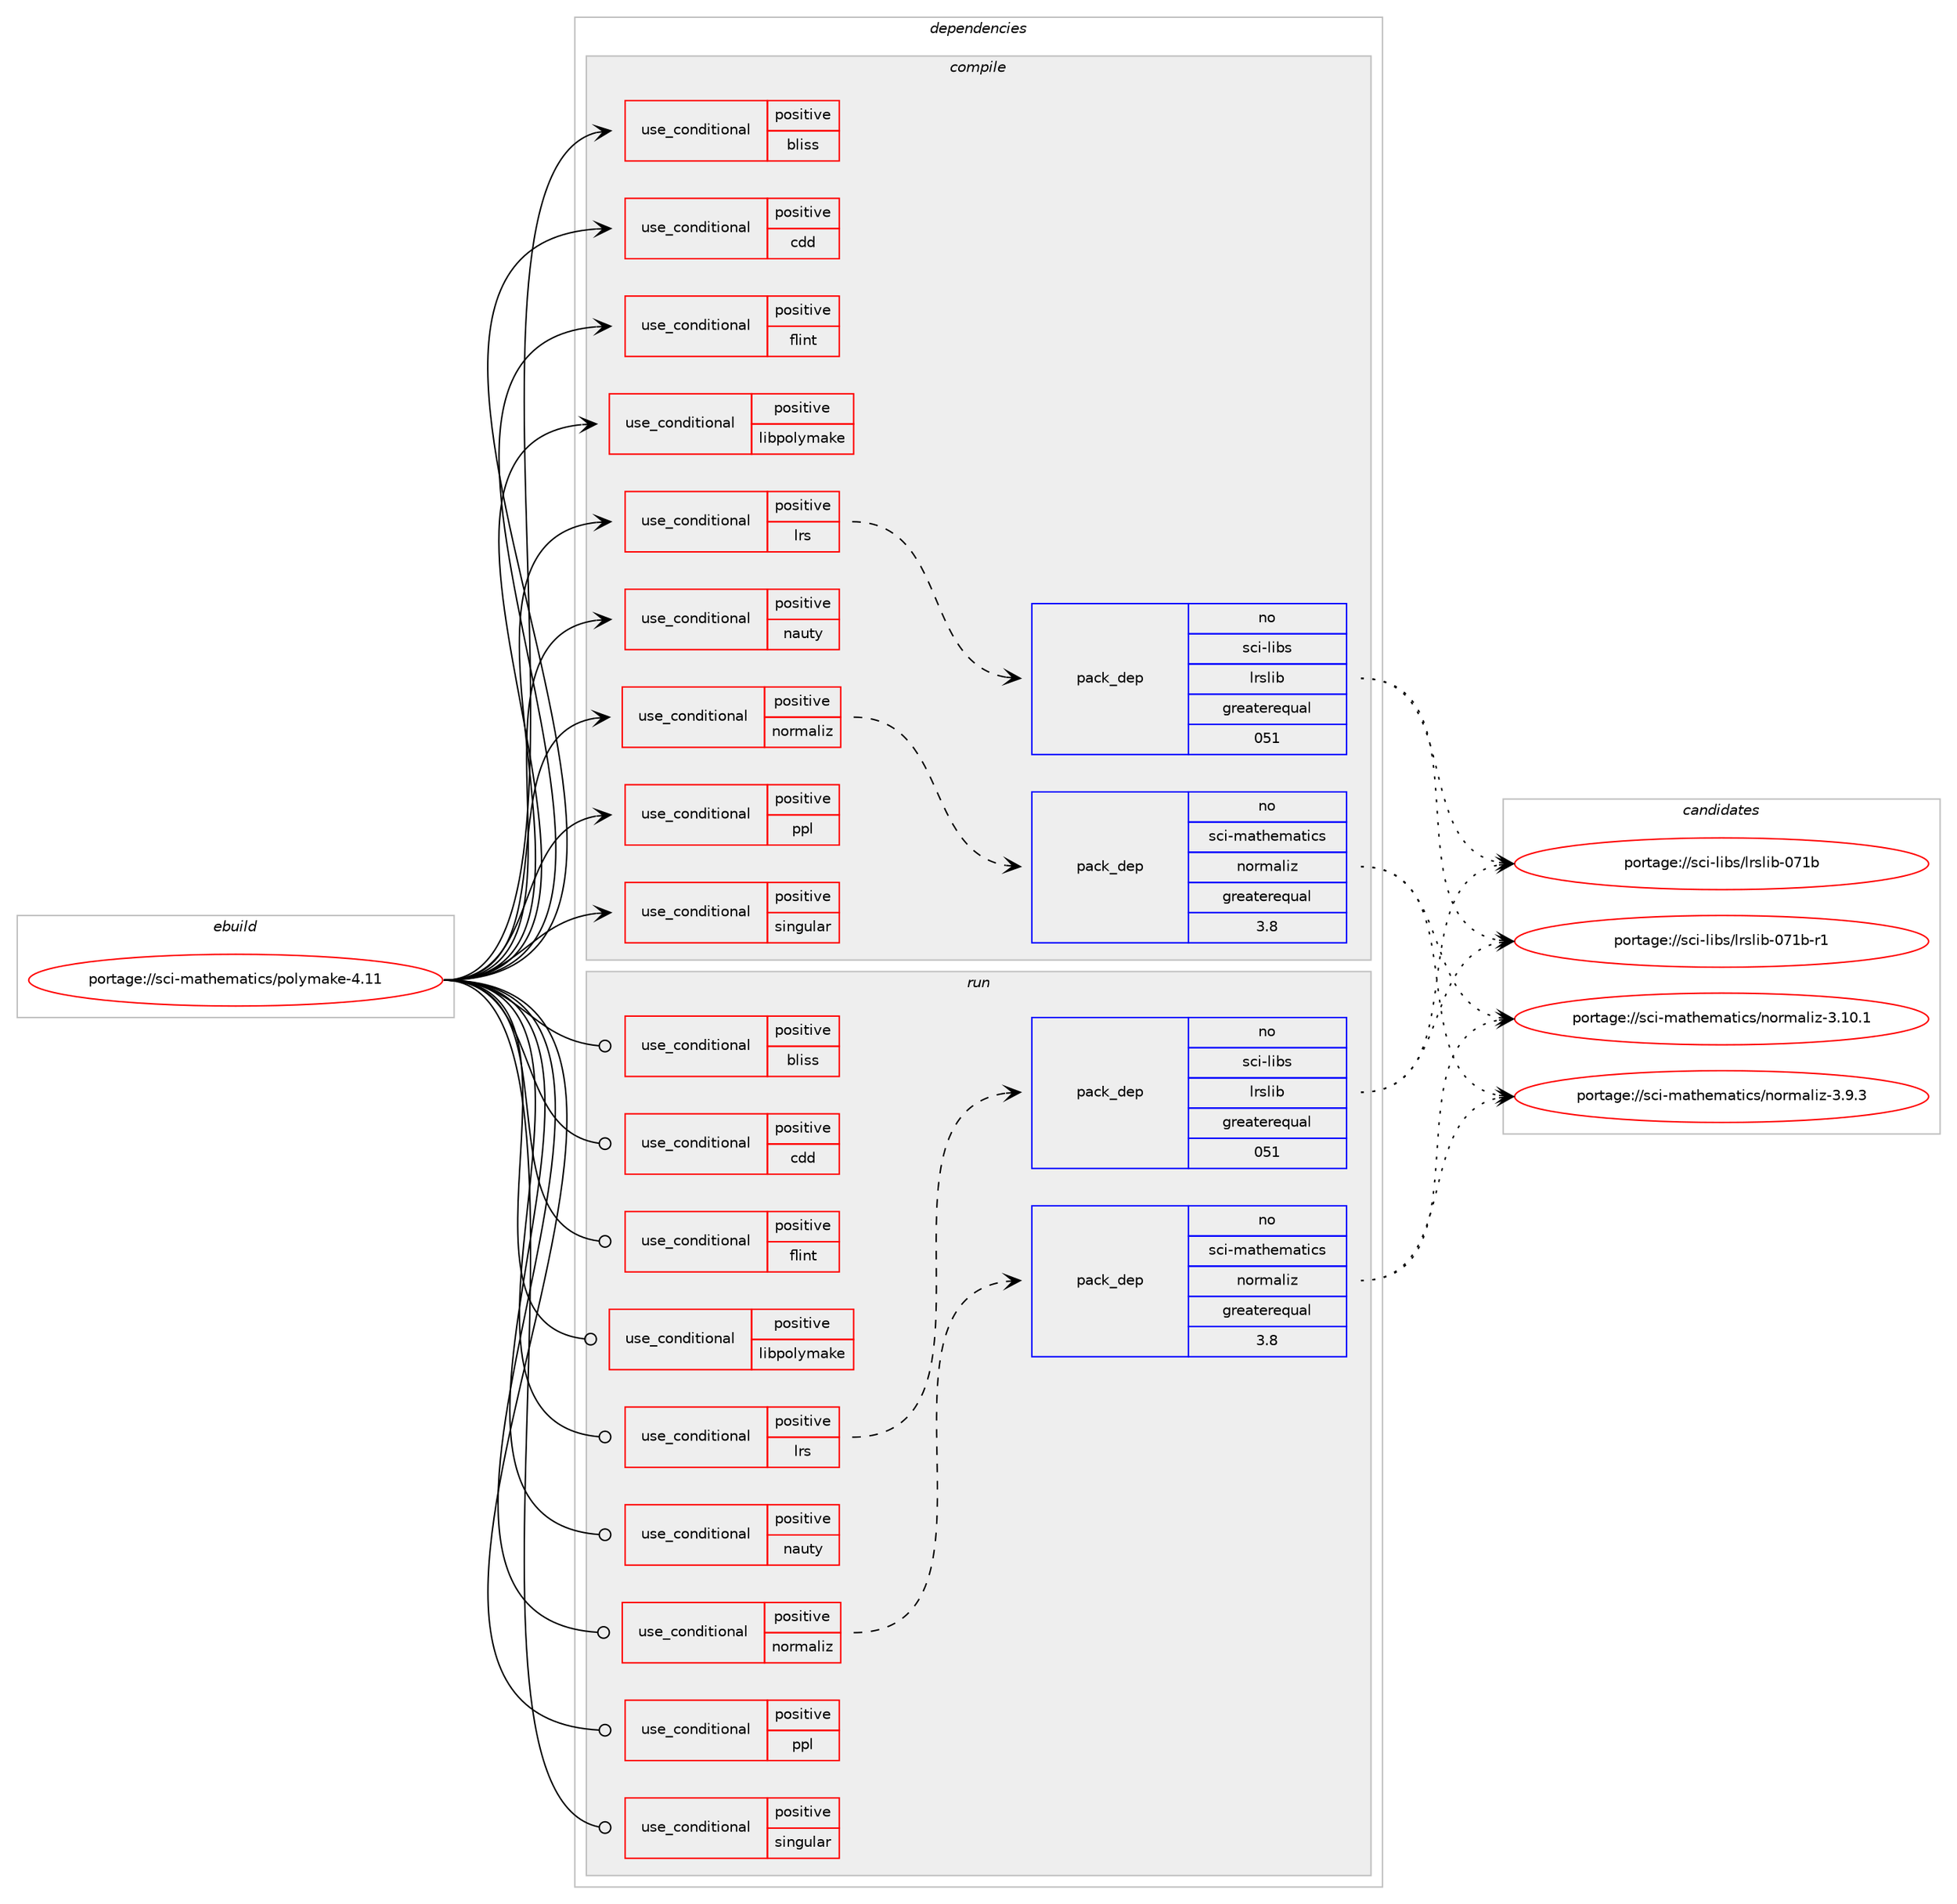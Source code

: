 digraph prolog {

# *************
# Graph options
# *************

newrank=true;
concentrate=true;
compound=true;
graph [rankdir=LR,fontname=Helvetica,fontsize=10,ranksep=1.5];#, ranksep=2.5, nodesep=0.2];
edge  [arrowhead=vee];
node  [fontname=Helvetica,fontsize=10];

# **********
# The ebuild
# **********

subgraph cluster_leftcol {
color=gray;
rank=same;
label=<<i>ebuild</i>>;
id [label="portage://sci-mathematics/polymake-4.11", color=red, width=4, href="../sci-mathematics/polymake-4.11.svg"];
}

# ****************
# The dependencies
# ****************

subgraph cluster_midcol {
color=gray;
label=<<i>dependencies</i>>;
subgraph cluster_compile {
fillcolor="#eeeeee";
style=filled;
label=<<i>compile</i>>;
subgraph cond1587 {
dependency2386 [label=<<TABLE BORDER="0" CELLBORDER="1" CELLSPACING="0" CELLPADDING="4"><TR><TD ROWSPAN="3" CELLPADDING="10">use_conditional</TD></TR><TR><TD>positive</TD></TR><TR><TD>bliss</TD></TR></TABLE>>, shape=none, color=red];
# *** BEGIN UNKNOWN DEPENDENCY TYPE (TODO) ***
# dependency2386 -> package_dependency(portage://sci-mathematics/polymake-4.11,install,no,sci-libs,bliss,none,[,,],any_same_slot,[use(enable(gmp),none)])
# *** END UNKNOWN DEPENDENCY TYPE (TODO) ***

}
id:e -> dependency2386:w [weight=20,style="solid",arrowhead="vee"];
subgraph cond1588 {
dependency2387 [label=<<TABLE BORDER="0" CELLBORDER="1" CELLSPACING="0" CELLPADDING="4"><TR><TD ROWSPAN="3" CELLPADDING="10">use_conditional</TD></TR><TR><TD>positive</TD></TR><TR><TD>cdd</TD></TR></TABLE>>, shape=none, color=red];
# *** BEGIN UNKNOWN DEPENDENCY TYPE (TODO) ***
# dependency2387 -> package_dependency(portage://sci-mathematics/polymake-4.11,install,no,sci-libs,cddlib,none,[,,],any_same_slot,[])
# *** END UNKNOWN DEPENDENCY TYPE (TODO) ***

}
id:e -> dependency2387:w [weight=20,style="solid",arrowhead="vee"];
subgraph cond1589 {
dependency2388 [label=<<TABLE BORDER="0" CELLBORDER="1" CELLSPACING="0" CELLPADDING="4"><TR><TD ROWSPAN="3" CELLPADDING="10">use_conditional</TD></TR><TR><TD>positive</TD></TR><TR><TD>flint</TD></TR></TABLE>>, shape=none, color=red];
# *** BEGIN UNKNOWN DEPENDENCY TYPE (TODO) ***
# dependency2388 -> package_dependency(portage://sci-mathematics/polymake-4.11,install,no,sci-mathematics,flint,none,[,,],any_same_slot,[])
# *** END UNKNOWN DEPENDENCY TYPE (TODO) ***

}
id:e -> dependency2388:w [weight=20,style="solid",arrowhead="vee"];
subgraph cond1590 {
dependency2389 [label=<<TABLE BORDER="0" CELLBORDER="1" CELLSPACING="0" CELLPADDING="4"><TR><TD ROWSPAN="3" CELLPADDING="10">use_conditional</TD></TR><TR><TD>positive</TD></TR><TR><TD>libpolymake</TD></TR></TABLE>>, shape=none, color=red];
# *** BEGIN UNKNOWN DEPENDENCY TYPE (TODO) ***
# dependency2389 -> package_dependency(portage://sci-mathematics/polymake-4.11,install,no,dev-lang,perl,none,[,,],[],[])
# *** END UNKNOWN DEPENDENCY TYPE (TODO) ***

}
id:e -> dependency2389:w [weight=20,style="solid",arrowhead="vee"];
subgraph cond1591 {
dependency2390 [label=<<TABLE BORDER="0" CELLBORDER="1" CELLSPACING="0" CELLPADDING="4"><TR><TD ROWSPAN="3" CELLPADDING="10">use_conditional</TD></TR><TR><TD>positive</TD></TR><TR><TD>lrs</TD></TR></TABLE>>, shape=none, color=red];
subgraph pack755 {
dependency2391 [label=<<TABLE BORDER="0" CELLBORDER="1" CELLSPACING="0" CELLPADDING="4" WIDTH="220"><TR><TD ROWSPAN="6" CELLPADDING="30">pack_dep</TD></TR><TR><TD WIDTH="110">no</TD></TR><TR><TD>sci-libs</TD></TR><TR><TD>lrslib</TD></TR><TR><TD>greaterequal</TD></TR><TR><TD>051</TD></TR></TABLE>>, shape=none, color=blue];
}
dependency2390:e -> dependency2391:w [weight=20,style="dashed",arrowhead="vee"];
}
id:e -> dependency2390:w [weight=20,style="solid",arrowhead="vee"];
subgraph cond1592 {
dependency2392 [label=<<TABLE BORDER="0" CELLBORDER="1" CELLSPACING="0" CELLPADDING="4"><TR><TD ROWSPAN="3" CELLPADDING="10">use_conditional</TD></TR><TR><TD>positive</TD></TR><TR><TD>nauty</TD></TR></TABLE>>, shape=none, color=red];
# *** BEGIN UNKNOWN DEPENDENCY TYPE (TODO) ***
# dependency2392 -> package_dependency(portage://sci-mathematics/polymake-4.11,install,no,sci-mathematics,nauty,none,[,,],any_same_slot,[])
# *** END UNKNOWN DEPENDENCY TYPE (TODO) ***

}
id:e -> dependency2392:w [weight=20,style="solid",arrowhead="vee"];
subgraph cond1593 {
dependency2393 [label=<<TABLE BORDER="0" CELLBORDER="1" CELLSPACING="0" CELLPADDING="4"><TR><TD ROWSPAN="3" CELLPADDING="10">use_conditional</TD></TR><TR><TD>positive</TD></TR><TR><TD>normaliz</TD></TR></TABLE>>, shape=none, color=red];
subgraph pack756 {
dependency2394 [label=<<TABLE BORDER="0" CELLBORDER="1" CELLSPACING="0" CELLPADDING="4" WIDTH="220"><TR><TD ROWSPAN="6" CELLPADDING="30">pack_dep</TD></TR><TR><TD WIDTH="110">no</TD></TR><TR><TD>sci-mathematics</TD></TR><TR><TD>normaliz</TD></TR><TR><TD>greaterequal</TD></TR><TR><TD>3.8</TD></TR></TABLE>>, shape=none, color=blue];
}
dependency2393:e -> dependency2394:w [weight=20,style="dashed",arrowhead="vee"];
}
id:e -> dependency2393:w [weight=20,style="solid",arrowhead="vee"];
subgraph cond1594 {
dependency2395 [label=<<TABLE BORDER="0" CELLBORDER="1" CELLSPACING="0" CELLPADDING="4"><TR><TD ROWSPAN="3" CELLPADDING="10">use_conditional</TD></TR><TR><TD>positive</TD></TR><TR><TD>ppl</TD></TR></TABLE>>, shape=none, color=red];
# *** BEGIN UNKNOWN DEPENDENCY TYPE (TODO) ***
# dependency2395 -> package_dependency(portage://sci-mathematics/polymake-4.11,install,no,dev-libs,ppl,none,[,,],any_same_slot,[])
# *** END UNKNOWN DEPENDENCY TYPE (TODO) ***

}
id:e -> dependency2395:w [weight=20,style="solid",arrowhead="vee"];
subgraph cond1595 {
dependency2396 [label=<<TABLE BORDER="0" CELLBORDER="1" CELLSPACING="0" CELLPADDING="4"><TR><TD ROWSPAN="3" CELLPADDING="10">use_conditional</TD></TR><TR><TD>positive</TD></TR><TR><TD>singular</TD></TR></TABLE>>, shape=none, color=red];
# *** BEGIN UNKNOWN DEPENDENCY TYPE (TODO) ***
# dependency2396 -> package_dependency(portage://sci-mathematics/polymake-4.11,install,no,sci-mathematics,singular,none,[,,],any_same_slot,[])
# *** END UNKNOWN DEPENDENCY TYPE (TODO) ***

}
id:e -> dependency2396:w [weight=20,style="solid",arrowhead="vee"];
# *** BEGIN UNKNOWN DEPENDENCY TYPE (TODO) ***
# id -> package_dependency(portage://sci-mathematics/polymake-4.11,install,no,dev-libs,boost,none,[,,],any_same_slot,[])
# *** END UNKNOWN DEPENDENCY TYPE (TODO) ***

# *** BEGIN UNKNOWN DEPENDENCY TYPE (TODO) ***
# id -> package_dependency(portage://sci-mathematics/polymake-4.11,install,no,dev-libs,gmp,none,[,,],any_same_slot,[])
# *** END UNKNOWN DEPENDENCY TYPE (TODO) ***

# *** BEGIN UNKNOWN DEPENDENCY TYPE (TODO) ***
# id -> package_dependency(portage://sci-mathematics/polymake-4.11,install,no,dev-libs,libxml2,none,[,,],[slot(2),equal],[])
# *** END UNKNOWN DEPENDENCY TYPE (TODO) ***

# *** BEGIN UNKNOWN DEPENDENCY TYPE (TODO) ***
# id -> package_dependency(portage://sci-mathematics/polymake-4.11,install,no,dev-libs,libxslt,none,[,,],any_same_slot,[])
# *** END UNKNOWN DEPENDENCY TYPE (TODO) ***

# *** BEGIN UNKNOWN DEPENDENCY TYPE (TODO) ***
# id -> package_dependency(portage://sci-mathematics/polymake-4.11,install,no,dev-libs,mpfr,none,[,,],any_same_slot,[])
# *** END UNKNOWN DEPENDENCY TYPE (TODO) ***

# *** BEGIN UNKNOWN DEPENDENCY TYPE (TODO) ***
# id -> package_dependency(portage://sci-mathematics/polymake-4.11,install,no,sys-libs,readline,none,[,,],any_same_slot,[])
# *** END UNKNOWN DEPENDENCY TYPE (TODO) ***

}
subgraph cluster_compileandrun {
fillcolor="#eeeeee";
style=filled;
label=<<i>compile and run</i>>;
}
subgraph cluster_run {
fillcolor="#eeeeee";
style=filled;
label=<<i>run</i>>;
subgraph cond1596 {
dependency2397 [label=<<TABLE BORDER="0" CELLBORDER="1" CELLSPACING="0" CELLPADDING="4"><TR><TD ROWSPAN="3" CELLPADDING="10">use_conditional</TD></TR><TR><TD>positive</TD></TR><TR><TD>bliss</TD></TR></TABLE>>, shape=none, color=red];
# *** BEGIN UNKNOWN DEPENDENCY TYPE (TODO) ***
# dependency2397 -> package_dependency(portage://sci-mathematics/polymake-4.11,run,no,sci-libs,bliss,none,[,,],any_same_slot,[use(enable(gmp),none)])
# *** END UNKNOWN DEPENDENCY TYPE (TODO) ***

}
id:e -> dependency2397:w [weight=20,style="solid",arrowhead="odot"];
subgraph cond1597 {
dependency2398 [label=<<TABLE BORDER="0" CELLBORDER="1" CELLSPACING="0" CELLPADDING="4"><TR><TD ROWSPAN="3" CELLPADDING="10">use_conditional</TD></TR><TR><TD>positive</TD></TR><TR><TD>cdd</TD></TR></TABLE>>, shape=none, color=red];
# *** BEGIN UNKNOWN DEPENDENCY TYPE (TODO) ***
# dependency2398 -> package_dependency(portage://sci-mathematics/polymake-4.11,run,no,sci-libs,cddlib,none,[,,],any_same_slot,[])
# *** END UNKNOWN DEPENDENCY TYPE (TODO) ***

}
id:e -> dependency2398:w [weight=20,style="solid",arrowhead="odot"];
subgraph cond1598 {
dependency2399 [label=<<TABLE BORDER="0" CELLBORDER="1" CELLSPACING="0" CELLPADDING="4"><TR><TD ROWSPAN="3" CELLPADDING="10">use_conditional</TD></TR><TR><TD>positive</TD></TR><TR><TD>flint</TD></TR></TABLE>>, shape=none, color=red];
# *** BEGIN UNKNOWN DEPENDENCY TYPE (TODO) ***
# dependency2399 -> package_dependency(portage://sci-mathematics/polymake-4.11,run,no,sci-mathematics,flint,none,[,,],any_same_slot,[])
# *** END UNKNOWN DEPENDENCY TYPE (TODO) ***

}
id:e -> dependency2399:w [weight=20,style="solid",arrowhead="odot"];
subgraph cond1599 {
dependency2400 [label=<<TABLE BORDER="0" CELLBORDER="1" CELLSPACING="0" CELLPADDING="4"><TR><TD ROWSPAN="3" CELLPADDING="10">use_conditional</TD></TR><TR><TD>positive</TD></TR><TR><TD>libpolymake</TD></TR></TABLE>>, shape=none, color=red];
# *** BEGIN UNKNOWN DEPENDENCY TYPE (TODO) ***
# dependency2400 -> package_dependency(portage://sci-mathematics/polymake-4.11,run,no,dev-lang,perl,none,[,,],[],[])
# *** END UNKNOWN DEPENDENCY TYPE (TODO) ***

}
id:e -> dependency2400:w [weight=20,style="solid",arrowhead="odot"];
subgraph cond1600 {
dependency2401 [label=<<TABLE BORDER="0" CELLBORDER="1" CELLSPACING="0" CELLPADDING="4"><TR><TD ROWSPAN="3" CELLPADDING="10">use_conditional</TD></TR><TR><TD>positive</TD></TR><TR><TD>lrs</TD></TR></TABLE>>, shape=none, color=red];
subgraph pack757 {
dependency2402 [label=<<TABLE BORDER="0" CELLBORDER="1" CELLSPACING="0" CELLPADDING="4" WIDTH="220"><TR><TD ROWSPAN="6" CELLPADDING="30">pack_dep</TD></TR><TR><TD WIDTH="110">no</TD></TR><TR><TD>sci-libs</TD></TR><TR><TD>lrslib</TD></TR><TR><TD>greaterequal</TD></TR><TR><TD>051</TD></TR></TABLE>>, shape=none, color=blue];
}
dependency2401:e -> dependency2402:w [weight=20,style="dashed",arrowhead="vee"];
}
id:e -> dependency2401:w [weight=20,style="solid",arrowhead="odot"];
subgraph cond1601 {
dependency2403 [label=<<TABLE BORDER="0" CELLBORDER="1" CELLSPACING="0" CELLPADDING="4"><TR><TD ROWSPAN="3" CELLPADDING="10">use_conditional</TD></TR><TR><TD>positive</TD></TR><TR><TD>nauty</TD></TR></TABLE>>, shape=none, color=red];
# *** BEGIN UNKNOWN DEPENDENCY TYPE (TODO) ***
# dependency2403 -> package_dependency(portage://sci-mathematics/polymake-4.11,run,no,sci-mathematics,nauty,none,[,,],any_same_slot,[])
# *** END UNKNOWN DEPENDENCY TYPE (TODO) ***

}
id:e -> dependency2403:w [weight=20,style="solid",arrowhead="odot"];
subgraph cond1602 {
dependency2404 [label=<<TABLE BORDER="0" CELLBORDER="1" CELLSPACING="0" CELLPADDING="4"><TR><TD ROWSPAN="3" CELLPADDING="10">use_conditional</TD></TR><TR><TD>positive</TD></TR><TR><TD>normaliz</TD></TR></TABLE>>, shape=none, color=red];
subgraph pack758 {
dependency2405 [label=<<TABLE BORDER="0" CELLBORDER="1" CELLSPACING="0" CELLPADDING="4" WIDTH="220"><TR><TD ROWSPAN="6" CELLPADDING="30">pack_dep</TD></TR><TR><TD WIDTH="110">no</TD></TR><TR><TD>sci-mathematics</TD></TR><TR><TD>normaliz</TD></TR><TR><TD>greaterequal</TD></TR><TR><TD>3.8</TD></TR></TABLE>>, shape=none, color=blue];
}
dependency2404:e -> dependency2405:w [weight=20,style="dashed",arrowhead="vee"];
}
id:e -> dependency2404:w [weight=20,style="solid",arrowhead="odot"];
subgraph cond1603 {
dependency2406 [label=<<TABLE BORDER="0" CELLBORDER="1" CELLSPACING="0" CELLPADDING="4"><TR><TD ROWSPAN="3" CELLPADDING="10">use_conditional</TD></TR><TR><TD>positive</TD></TR><TR><TD>ppl</TD></TR></TABLE>>, shape=none, color=red];
# *** BEGIN UNKNOWN DEPENDENCY TYPE (TODO) ***
# dependency2406 -> package_dependency(portage://sci-mathematics/polymake-4.11,run,no,dev-libs,ppl,none,[,,],any_same_slot,[])
# *** END UNKNOWN DEPENDENCY TYPE (TODO) ***

}
id:e -> dependency2406:w [weight=20,style="solid",arrowhead="odot"];
subgraph cond1604 {
dependency2407 [label=<<TABLE BORDER="0" CELLBORDER="1" CELLSPACING="0" CELLPADDING="4"><TR><TD ROWSPAN="3" CELLPADDING="10">use_conditional</TD></TR><TR><TD>positive</TD></TR><TR><TD>singular</TD></TR></TABLE>>, shape=none, color=red];
# *** BEGIN UNKNOWN DEPENDENCY TYPE (TODO) ***
# dependency2407 -> package_dependency(portage://sci-mathematics/polymake-4.11,run,no,sci-mathematics,singular,none,[,,],any_same_slot,[])
# *** END UNKNOWN DEPENDENCY TYPE (TODO) ***

}
id:e -> dependency2407:w [weight=20,style="solid",arrowhead="odot"];
# *** BEGIN UNKNOWN DEPENDENCY TYPE (TODO) ***
# id -> package_dependency(portage://sci-mathematics/polymake-4.11,run,no,dev-lang,perl,none,[,,],[],[])
# *** END UNKNOWN DEPENDENCY TYPE (TODO) ***

# *** BEGIN UNKNOWN DEPENDENCY TYPE (TODO) ***
# id -> package_dependency(portage://sci-mathematics/polymake-4.11,run,no,dev-libs,boost,none,[,,],any_same_slot,[])
# *** END UNKNOWN DEPENDENCY TYPE (TODO) ***

# *** BEGIN UNKNOWN DEPENDENCY TYPE (TODO) ***
# id -> package_dependency(portage://sci-mathematics/polymake-4.11,run,no,dev-libs,gmp,none,[,,],any_same_slot,[])
# *** END UNKNOWN DEPENDENCY TYPE (TODO) ***

# *** BEGIN UNKNOWN DEPENDENCY TYPE (TODO) ***
# id -> package_dependency(portage://sci-mathematics/polymake-4.11,run,no,dev-libs,libxml2,none,[,,],[slot(2),equal],[])
# *** END UNKNOWN DEPENDENCY TYPE (TODO) ***

# *** BEGIN UNKNOWN DEPENDENCY TYPE (TODO) ***
# id -> package_dependency(portage://sci-mathematics/polymake-4.11,run,no,dev-libs,libxslt,none,[,,],any_same_slot,[])
# *** END UNKNOWN DEPENDENCY TYPE (TODO) ***

# *** BEGIN UNKNOWN DEPENDENCY TYPE (TODO) ***
# id -> package_dependency(portage://sci-mathematics/polymake-4.11,run,no,dev-libs,mpfr,none,[,,],any_same_slot,[])
# *** END UNKNOWN DEPENDENCY TYPE (TODO) ***

# *** BEGIN UNKNOWN DEPENDENCY TYPE (TODO) ***
# id -> package_dependency(portage://sci-mathematics/polymake-4.11,run,no,dev-perl,JSON,none,[,,],[],[])
# *** END UNKNOWN DEPENDENCY TYPE (TODO) ***

# *** BEGIN UNKNOWN DEPENDENCY TYPE (TODO) ***
# id -> package_dependency(portage://sci-mathematics/polymake-4.11,run,no,dev-perl,Term-ReadLine-Gnu,none,[,,],[],[])
# *** END UNKNOWN DEPENDENCY TYPE (TODO) ***

# *** BEGIN UNKNOWN DEPENDENCY TYPE (TODO) ***
# id -> package_dependency(portage://sci-mathematics/polymake-4.11,run,no,dev-perl,TermReadKey,none,[,,],[],[])
# *** END UNKNOWN DEPENDENCY TYPE (TODO) ***

# *** BEGIN UNKNOWN DEPENDENCY TYPE (TODO) ***
# id -> package_dependency(portage://sci-mathematics/polymake-4.11,run,no,dev-perl,XML-SAX,none,[,,],[],[])
# *** END UNKNOWN DEPENDENCY TYPE (TODO) ***

# *** BEGIN UNKNOWN DEPENDENCY TYPE (TODO) ***
# id -> package_dependency(portage://sci-mathematics/polymake-4.11,run,no,dev-perl,XML-Writer,none,[,,],[],[])
# *** END UNKNOWN DEPENDENCY TYPE (TODO) ***

# *** BEGIN UNKNOWN DEPENDENCY TYPE (TODO) ***
# id -> package_dependency(portage://sci-mathematics/polymake-4.11,run,no,sys-libs,readline,none,[,,],any_same_slot,[])
# *** END UNKNOWN DEPENDENCY TYPE (TODO) ***

}
}

# **************
# The candidates
# **************

subgraph cluster_choices {
rank=same;
color=gray;
label=<<i>candidates</i>>;

subgraph choice755 {
color=black;
nodesep=1;
choice11599105451081059811547108114115108105984548554998 [label="portage://sci-libs/lrslib-071b", color=red, width=4,href="../sci-libs/lrslib-071b.svg"];
choice115991054510810598115471081141151081059845485549984511449 [label="portage://sci-libs/lrslib-071b-r1", color=red, width=4,href="../sci-libs/lrslib-071b-r1.svg"];
dependency2391:e -> choice11599105451081059811547108114115108105984548554998:w [style=dotted,weight="100"];
dependency2391:e -> choice115991054510810598115471081141151081059845485549984511449:w [style=dotted,weight="100"];
}
subgraph choice756 {
color=black;
nodesep=1;
choice1159910545109971161041011099711610599115471101111141099710810512245514649484649 [label="portage://sci-mathematics/normaliz-3.10.1", color=red, width=4,href="../sci-mathematics/normaliz-3.10.1.svg"];
choice11599105451099711610410110997116105991154711011111410997108105122455146574651 [label="portage://sci-mathematics/normaliz-3.9.3", color=red, width=4,href="../sci-mathematics/normaliz-3.9.3.svg"];
dependency2394:e -> choice1159910545109971161041011099711610599115471101111141099710810512245514649484649:w [style=dotted,weight="100"];
dependency2394:e -> choice11599105451099711610410110997116105991154711011111410997108105122455146574651:w [style=dotted,weight="100"];
}
subgraph choice757 {
color=black;
nodesep=1;
choice11599105451081059811547108114115108105984548554998 [label="portage://sci-libs/lrslib-071b", color=red, width=4,href="../sci-libs/lrslib-071b.svg"];
choice115991054510810598115471081141151081059845485549984511449 [label="portage://sci-libs/lrslib-071b-r1", color=red, width=4,href="../sci-libs/lrslib-071b-r1.svg"];
dependency2402:e -> choice11599105451081059811547108114115108105984548554998:w [style=dotted,weight="100"];
dependency2402:e -> choice115991054510810598115471081141151081059845485549984511449:w [style=dotted,weight="100"];
}
subgraph choice758 {
color=black;
nodesep=1;
choice1159910545109971161041011099711610599115471101111141099710810512245514649484649 [label="portage://sci-mathematics/normaliz-3.10.1", color=red, width=4,href="../sci-mathematics/normaliz-3.10.1.svg"];
choice11599105451099711610410110997116105991154711011111410997108105122455146574651 [label="portage://sci-mathematics/normaliz-3.9.3", color=red, width=4,href="../sci-mathematics/normaliz-3.9.3.svg"];
dependency2405:e -> choice1159910545109971161041011099711610599115471101111141099710810512245514649484649:w [style=dotted,weight="100"];
dependency2405:e -> choice11599105451099711610410110997116105991154711011111410997108105122455146574651:w [style=dotted,weight="100"];
}
}

}
